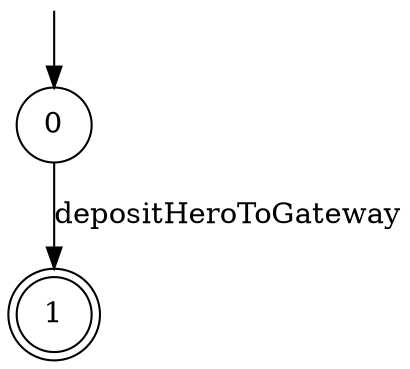 digraph g {

	s0 [shape="circle" label="0"];
	s1 [shape="doublecircle" label="1"];
	s0 -> s1 [label="depositHeroToGateway"];

__start0 [label="" shape="none" width="0" height="0"];
__start0 -> s0;

}
